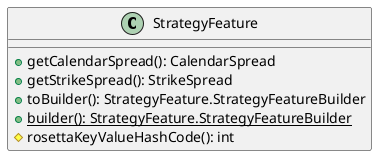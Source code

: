 @startuml

    class StrategyFeature [[StrategyFeature.html]] {
        +getCalendarSpread(): CalendarSpread
        +getStrikeSpread(): StrikeSpread
        +toBuilder(): StrategyFeature.StrategyFeatureBuilder
        {static} +builder(): StrategyFeature.StrategyFeatureBuilder
        #rosettaKeyValueHashCode(): int
    }

@enduml
